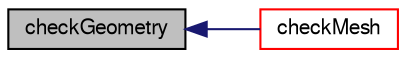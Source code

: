 digraph "checkGeometry"
{
  bgcolor="transparent";
  edge [fontname="FreeSans",fontsize="10",labelfontname="FreeSans",labelfontsize="10"];
  node [fontname="FreeSans",fontsize="10",shape=record];
  rankdir="LR";
  Node51740 [label="checkGeometry",height=0.2,width=0.4,color="black", fillcolor="grey75", style="filled", fontcolor="black"];
  Node51740 -> Node51741 [dir="back",color="midnightblue",fontsize="10",style="solid",fontname="FreeSans"];
  Node51741 [label="checkMesh",height=0.2,width=0.4,color="red",URL="$a27530.html#a4a517558d80c6f18d499768cb53b45c3",tooltip="Check mesh for correctness. Returns false for no error. "];
}
